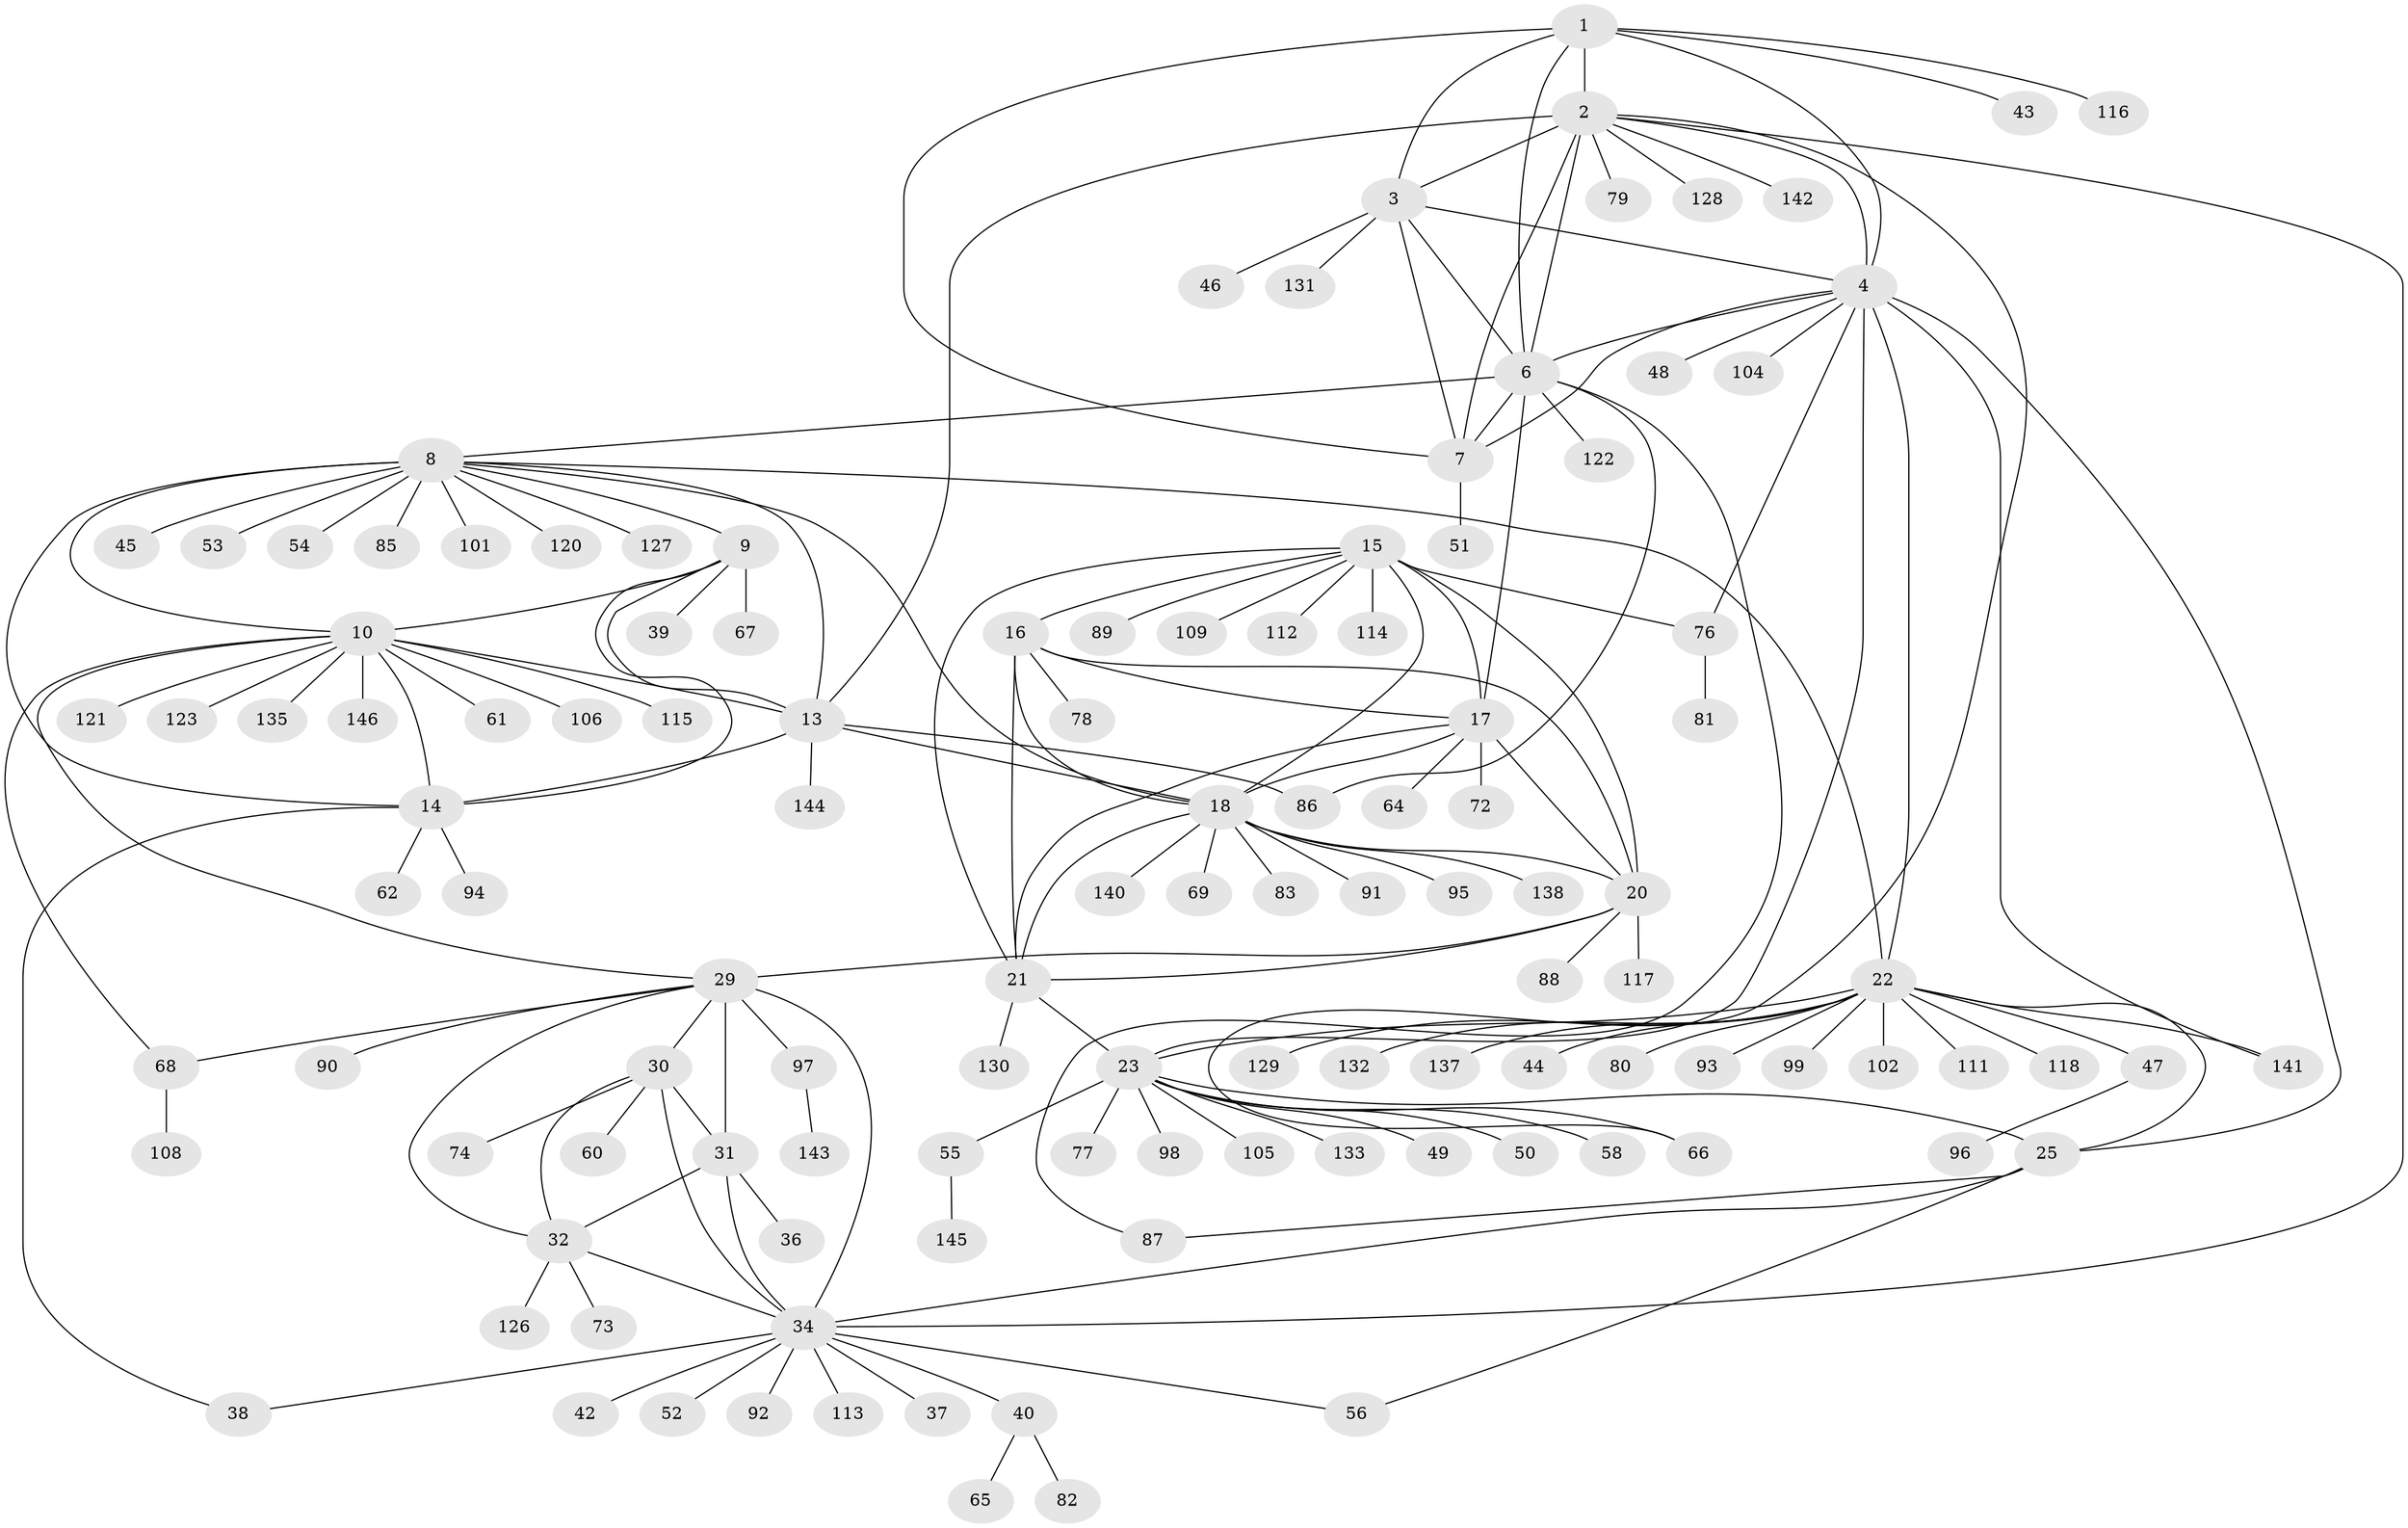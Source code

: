 // original degree distribution, {9: 0.04794520547945205, 8: 0.07534246575342465, 11: 0.0273972602739726, 10: 0.0410958904109589, 13: 0.00684931506849315, 12: 0.02054794520547945, 7: 0.0136986301369863, 17: 0.00684931506849315, 1: 0.6301369863013698, 2: 0.0821917808219178, 3: 0.04794520547945205}
// Generated by graph-tools (version 1.1) at 2025/42/03/06/25 10:42:07]
// undirected, 118 vertices, 168 edges
graph export_dot {
graph [start="1"]
  node [color=gray90,style=filled];
  1 [super="+107"];
  2 [super="+5"];
  3;
  4 [super="+28"];
  6 [super="+71"];
  7 [super="+84"];
  8 [super="+12"];
  9 [super="+41"];
  10 [super="+11"];
  13 [super="+57"];
  14 [super="+103"];
  15 [super="+59"];
  16 [super="+119"];
  17 [super="+75"];
  18 [super="+19"];
  20 [super="+70"];
  21;
  22 [super="+27"];
  23 [super="+24"];
  25 [super="+26"];
  29 [super="+33"];
  30 [super="+134"];
  31 [super="+136"];
  32 [super="+124"];
  34 [super="+35"];
  36;
  37;
  38 [super="+139"];
  39;
  40;
  42;
  43;
  44;
  45;
  46;
  47;
  48 [super="+110"];
  49;
  50;
  51;
  52;
  53;
  54;
  55 [super="+63"];
  56;
  58;
  60;
  61;
  62;
  64;
  65;
  66 [super="+100"];
  67;
  68;
  69;
  72;
  73;
  74;
  76;
  77;
  78;
  79;
  80;
  81;
  82;
  83;
  85;
  86;
  87;
  88;
  89;
  90;
  91 [super="+125"];
  92;
  93;
  94;
  95;
  96;
  97;
  98;
  99;
  101;
  102;
  104;
  105;
  106;
  108;
  109;
  111;
  112;
  113;
  114;
  115;
  116;
  117;
  118;
  120;
  121;
  122;
  123;
  126;
  127;
  128;
  129;
  130;
  131;
  132;
  133;
  135;
  137;
  138;
  140;
  141;
  142;
  143;
  144;
  145;
  146;
  1 -- 2 [weight=2];
  1 -- 3;
  1 -- 4;
  1 -- 6;
  1 -- 7;
  1 -- 43;
  1 -- 116;
  2 -- 3 [weight=2];
  2 -- 4 [weight=2];
  2 -- 6 [weight=2];
  2 -- 7 [weight=2];
  2 -- 128;
  2 -- 142;
  2 -- 66;
  2 -- 13;
  2 -- 79;
  2 -- 34;
  3 -- 4;
  3 -- 6;
  3 -- 7;
  3 -- 46;
  3 -- 131;
  4 -- 6;
  4 -- 7;
  4 -- 48;
  4 -- 76;
  4 -- 104;
  4 -- 141;
  4 -- 22 [weight=2];
  4 -- 23 [weight=2];
  4 -- 25 [weight=2];
  6 -- 7;
  6 -- 17;
  6 -- 86;
  6 -- 87;
  6 -- 122;
  6 -- 8;
  7 -- 51;
  8 -- 9 [weight=2];
  8 -- 10 [weight=4];
  8 -- 13 [weight=2];
  8 -- 14 [weight=2];
  8 -- 45;
  8 -- 53;
  8 -- 54;
  8 -- 85;
  8 -- 120;
  8 -- 127;
  8 -- 101;
  8 -- 22;
  8 -- 18;
  9 -- 10 [weight=2];
  9 -- 13;
  9 -- 14;
  9 -- 39;
  9 -- 67;
  10 -- 13 [weight=2];
  10 -- 14 [weight=2];
  10 -- 61;
  10 -- 68;
  10 -- 121;
  10 -- 123;
  10 -- 135;
  10 -- 146;
  10 -- 106;
  10 -- 115;
  10 -- 29;
  13 -- 14;
  13 -- 144;
  13 -- 86;
  13 -- 18;
  14 -- 38;
  14 -- 62;
  14 -- 94;
  15 -- 16;
  15 -- 17;
  15 -- 18 [weight=2];
  15 -- 20;
  15 -- 21;
  15 -- 76;
  15 -- 89;
  15 -- 114;
  15 -- 112;
  15 -- 109;
  16 -- 17;
  16 -- 18 [weight=2];
  16 -- 20;
  16 -- 21;
  16 -- 78;
  17 -- 18 [weight=2];
  17 -- 20;
  17 -- 21;
  17 -- 64;
  17 -- 72;
  18 -- 20 [weight=2];
  18 -- 21 [weight=2];
  18 -- 69;
  18 -- 95;
  18 -- 138;
  18 -- 140;
  18 -- 83;
  18 -- 91;
  20 -- 21;
  20 -- 29;
  20 -- 88;
  20 -- 117;
  21 -- 23;
  21 -- 130;
  22 -- 23 [weight=4];
  22 -- 25 [weight=4];
  22 -- 118;
  22 -- 129;
  22 -- 132;
  22 -- 137;
  22 -- 141;
  22 -- 80;
  22 -- 93;
  22 -- 99;
  22 -- 102;
  22 -- 44;
  22 -- 47;
  22 -- 111;
  23 -- 25 [weight=4];
  23 -- 58;
  23 -- 66;
  23 -- 77;
  23 -- 133;
  23 -- 98;
  23 -- 105;
  23 -- 49;
  23 -- 50;
  23 -- 55;
  25 -- 34;
  25 -- 87;
  25 -- 56;
  29 -- 30 [weight=2];
  29 -- 31 [weight=2];
  29 -- 32 [weight=2];
  29 -- 34 [weight=4];
  29 -- 68;
  29 -- 97;
  29 -- 90;
  30 -- 31;
  30 -- 32;
  30 -- 34 [weight=2];
  30 -- 60;
  30 -- 74;
  31 -- 32;
  31 -- 34 [weight=2];
  31 -- 36;
  32 -- 34 [weight=2];
  32 -- 73;
  32 -- 126;
  34 -- 56;
  34 -- 92;
  34 -- 37;
  34 -- 40;
  34 -- 42;
  34 -- 113;
  34 -- 52;
  34 -- 38;
  40 -- 65;
  40 -- 82;
  47 -- 96;
  55 -- 145;
  68 -- 108;
  76 -- 81;
  97 -- 143;
}
